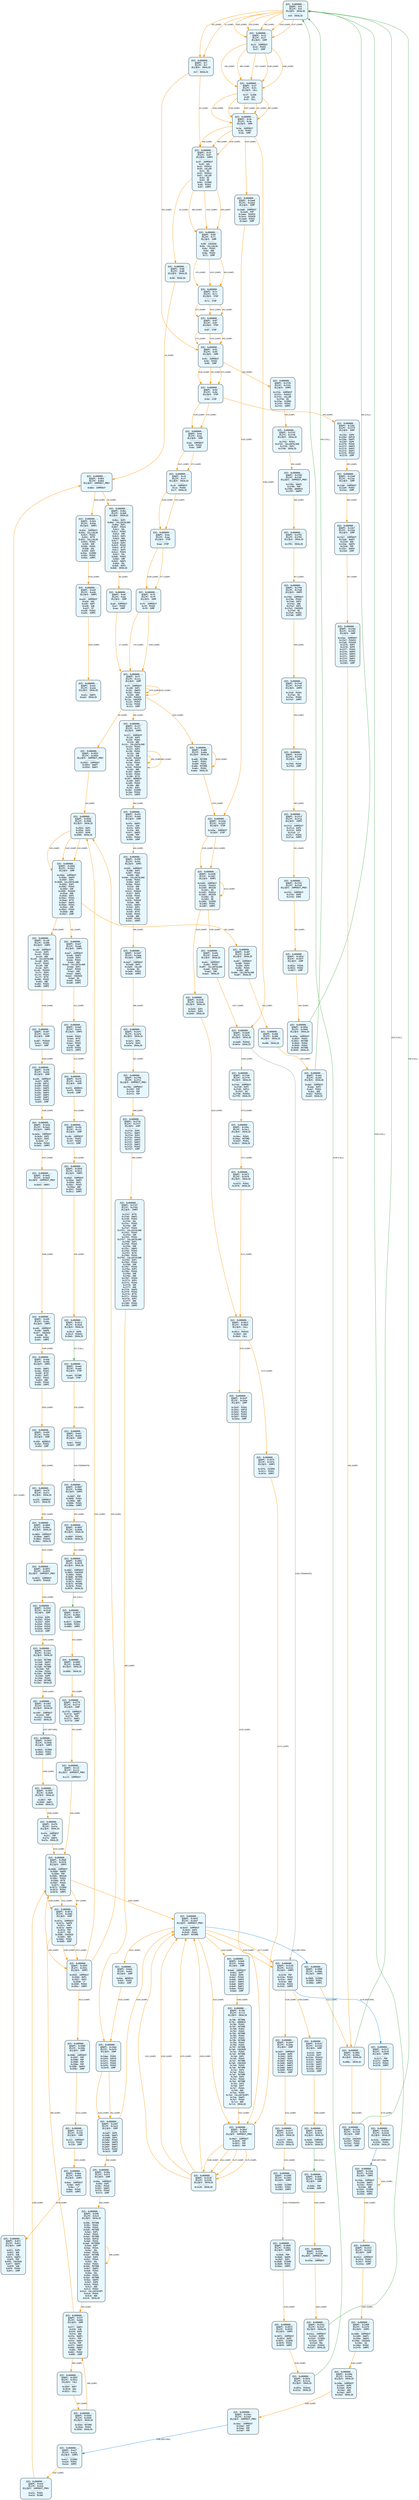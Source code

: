 digraph Contract_CFG {
    rankdir=TB;
    node [shape=box, style="filled, rounded", fontname="Monospace", fontsize=9, margin=0.15];
    edge [fontname="Arial", fontsize=8, penwidth=1.2];

    "block_0" [label="合约: 0x000000...
起始PC: 0x0
终止PC: 0x0
终止指令: INVALID
---------
0x0: INVALID", fillcolor="#e6f7ff"];
    "block_7" [label="合约: 0x000000...
起始PC: 0x7
终止PC: 0x7
终止指令: INVALID
---------
0x7: INVALID", fillcolor="#e6f7ff"];
    "block_3f" [label="合约: 0x000000...
起始PC: 0x3f
终止PC: 0x67
终止指令: JUMPI
---------
0x3f: JUMPDEST
0x40: GAS
0x41: PUSH14
0x50: CALLER
0x51: EQ
0x52: PUSH14
0x61: CALLER
0x62: EQ
0x63: OR
0x64: ISZERO
0x65: PUSH1
0x67: JUMPI", fillcolor="#e6f7ff"];
    "block_68" [label="合约: 0x000000...
起始PC: 0x68
终止PC: 0x68
终止指令: INVALID
---------
0x68: INVALID", fillcolor="#e6f7ff"];
    "block_8b4" [label="合约: 0x000000...
起始PC: 0x8b4
终止PC: 0x8b4
终止指令: JUMPDEST_PREV
---------
0x8b4: JUMPDEST", fillcolor="#e6f7ff"];
    "block_8bc" [label="合约: 0x000000...
起始PC: 0x8bc
终止PC: 0x8d6
终止指令: INVALID
---------
0x8bc: DUP2
0x8bd: CALLDATALOAD
0x8be: DUP1
0x8bf: PUSH1
0x8c1: SHL
0x8c2: PUSH1
0x8c4: SHR
0x8c5: DUP4
0x8c6: ADD
0x8c7: SWAP3
0x8c8: DUP2
0x8c9: PUSH1
0x8cb: BYTE
0x8cc: DUP3
0x8cd: PUSH1
0x8cf: SHL
0x8d0: PUSH1
0x8d2: SHR
0x8d3: SWAP1
0x8d4: SHL
0x8d5: DUP3
0x8d6: INVALID", fillcolor="#e6f7ff"];
    "block_a6" [label="合约: 0x000000...
起始PC: 0xa6
终止PC: 0xaa
终止指令: JUMP
---------
0xa6: JUMPDEST
0xa7: PUSH2
0xaa: JUMP", fillcolor="#e6f7ff"];
    "block_ff" [label="合约: 0x000000...
起始PC: 0xff
终止PC: 0x121
终止指令: JUMP
---------
0xff: JUMPDEST
0x100: DUP1
0x101: SWAP3
0x102: PUSH1
0x104: ADD
0x105: PUSH20
0x11a: CHAINID
0x11b: PUSH2
0x11e: PUSH2
0x121: JUMP", fillcolor="#e6f7ff"];
    "block_3552" [label="合约: 0x000000...
起始PC: 0x3552
终止PC: 0x3554
终止指令: JUMPDEST_PREV
---------
0x3552: JUMPDEST
0x3553: SWAP7
0x3554: SWAP1", fillcolor="#e6f7ff"];
    "block_355d" [label="合约: 0x000000...
起始PC: 0x355d
终止PC: 0x3560
终止指令: INVALID
---------
0x355d: DUP4
0x355e: DUP4
0x355f: DUP9
0x3560: INVALID", fillcolor="#e6f7ff"];
    "block_358d" [label="合约: 0x000000...
起始PC: 0x358d
终止PC: 0x35b7
终止指令: JUMP
---------
0x358d: JUMPDEST
0x358e: SWAP4
0x358f: DUP1
0x3590: CALLDATALOAD
0x3591: DUP1
0x3592: PUSH1
0x3594: SHR
0x3595: PUSH20
0x35aa: AND
0x35ab: DUP2
0x35ac: PUSH1
0x35ae: BYTE
0x35af: SWAP2
0x35b0: PUSH1
0x35b2: SHR
0x35b3: PUSH2
0x35b6: AND
0x35b7: JUMP", fillcolor="#e6f7ff"];
    "block_bd7" [label="合约: 0x000000...
起始PC: 0xbd7
终止PC: 0xbe8
终止指令: JUMPI
---------
0xbd7: JUMPDEST
0xbd8: SWAP3
0xbd9: DUP3
0xbda: PUSH1
0xbdc: ADD
0xbdd: CALLDATALOAD
0xbde: DUP1
0xbdf: PUSH1
0xbe1: SHR
0xbe2: SWAP2
0xbe3: CHAINID
0xbe4: EQ
0xbe5: PUSH2
0xbe8: JUMPI", fillcolor="#e6f7ff"];
    "block_be9" [label="合约: 0x000000...
起始PC: 0xbe9
终止PC: 0xbf3
终止指令: JUMPI
---------
0xbe9: PUSH1
0xbeb: BYTE
0xbec: DUP1
0xbed: PUSH1
0xbef: AND
0xbf0: PUSH2
0xbf3: JUMPI", fillcolor="#e6f7ff"];
    "block_bf4" [label="合约: 0x000000...
起始PC: 0xbf4
终止PC: 0xbf8
终止指令: JUMP
---------
0xbf4: ADDRESS
0xbf5: PUSH2
0xbf8: JUMP", fillcolor="#e6f7ff"];
    "block_c0b" [label="合约: 0x000000...
起始PC: 0xc0b
终止PC: 0xc12
终止指令: JUMP
---------
0xc0b: JUMPDEST
0xc0c: PUSH2
0xc0f: PUSH2
0xc12: JUMP", fillcolor="#e6f7ff"];
    "block_35b9" [label="合约: 0x000000...
起始PC: 0x35b9
终止PC: 0x35c2
终止指令: JUMPI
---------
0x35b9: JUMPDEST
0x35ba: SWAP2
0x35bb: DUP1
0x35bc: PUSH1
0x35be: AND
0x35bf: PUSH2
0x35c2: JUMPI", fillcolor="#e6f7ff"];
    "block_35c3" [label="合约: 0x000000...
起始PC: 0x35c3
终止PC: 0x35e5
终止指令: INVALID
---------
0x35c3: DUP8
0x35c4: PUSH32
0x35e5: INVALID", fillcolor="#e6f7ff"];
    "block_aa4" [label="合约: 0x000000...
起始PC: 0xaa4
终止PC: 0xaa5
终止指令: STOP
---------
0xaa4: SSTORE
0xaa5: STOP", fillcolor="#e6f7ff"];
    "block_ab1" [label="合约: 0x000000...
起始PC: 0xab1
终止PC: 0xab4
终止指令: JUMP
---------
0xab1: PUSH2
0xab4: JUMP", fillcolor="#e6f7ff"];
    "block_3607" [label="合约: 0x000000...
起始PC: 0x3607
终止PC: 0x360e
终止指令: JUMPI
---------
0x3607: POP
0x3608: PUSH1
0x360a: AND
0x360b: PUSH2
0x360e: JUMPI", fillcolor="#e6f7ff"];
    "block_360f" [label="合约: 0x000000...
起始PC: 0x360f
终止PC: 0x3630
终止指令: INVALID
---------
0x360f: PUSH32
0x3630: INVALID", fillcolor="#e6f7ff"];
    "block_3662" [label="合约: 0x000000...
起始PC: 0x3662
终止PC: 0x3678
终止指令: INVALID
---------
0x3662: JUMPDEST
0x3663: CHAINID
0x3664: PUSH1
0x3666: MSTORE
0x3667: PUSH11
0x3673: PUSH1
0x3675: MSTORE
0x3676: PUSH1
0x3678: INVALID", fillcolor="#e6f7ff"];
    "block_367f" [label="合约: 0x000000...
起始PC: 0x367f
终止PC: 0x3682
终止指令: JUMPI
---------
0x367f: ISZERO
0x3680: PUSH1
0x3682: JUMPI", fillcolor="#e6f7ff"];
    "block_3683" [label="合约: 0x000000...
起始PC: 0x3683
终止PC: 0x3683
终止指令: INVALID
---------
0x3683: INVALID", fillcolor="#e6f7ff"];
    "block_3779" [label="合约: 0x000000...
起始PC: 0x3779
终止PC: 0x377d
终止指令: JUMP
---------
0x3779: JUMPDEST
0x377a: SWAP7
0x377b: POP
0x377c: SWAP1
0x377d: JUMP", fillcolor="#e6f7ff"];
    "block_c13" [label="合约: 0x000000...
起始PC: 0xc13
终止PC: 0xc13
终止指令: JUMPDEST_PREV
---------
0xc13: JUMPDEST", fillcolor="#e6f7ff"];
    "block_3568" [label="合约: 0x000000...
起始PC: 0x3568
终止PC: 0x3576
终止指令: JUMPI
---------
0x3568: JUMPDEST
0x3569: SWAP6
0x356a: POP
0x356b: ORIGIN
0x356c: PUSH1
0x356e: BYTE
0x356f: PUSH1
0x3571: AND
0x3572: ISZERO
0x3573: PUSH2
0x3576: JUMPI", fillcolor="#e6f7ff"];
    "block_357a" [label="合约: 0x000000...
起始PC: 0x357a
终止PC: 0x3585
终止指令: JUMP
---------
0x357a: JUMPDEST
0x357b: SWAP9
0x357c: POP
0x357d: SWAP5
0x357e: POP
0x357f: POP
0x3580: CHAINID
0x3581: ADD
0x3582: PUSH2
0x3585: JUMP", fillcolor="#e6f7ff"];
    "block_3555" [label="合约: 0x000000...
起始PC: 0x3555
终止PC: 0x355c
终止指令: JUMPI
---------
0x3555: JUMPDEST
0x3556: DUP1
0x3557: DUP3
0x3558: LT
0x3559: PUSH2
0x355c: JUMPI", fillcolor="#e6f7ff"];
    "block_d87" [label="合约: 0x000000...
起始PC: 0xd87
终止PC: 0xd8f
终止指令: INVALID
---------
0xd87: JUMPDEST
0xd88: PUSH1
0xd8a: DUP4
0xd8b: PUSH1
0xd8d: ADD
0xd8e: CALLDATALOAD
0xd8f: INVALID", fillcolor="#e6f7ff"];
    "block_d96" [label="合约: 0x000000...
起始PC: 0xd96
终止PC: 0xd96
终止指令: INVALID
---------
0xd96: INVALID", fillcolor="#e6f7ff"];
    "block_dad" [label="合约: 0x000000...
起始PC: 0xdad
终止PC: 0xdd3
终止指令: INVALID
---------
0xdad: JUMPDEST
0xdae: DUP3
0xdaf: PUSH1
0xdb1: ADD
0xdb2: PUSH32
0xdd3: INVALID", fillcolor="#e6f7ff"];
    "block_23" [label="合约: 0x000000...
起始PC: 0x23
终止PC: 0x27
终止指令: JUMP
---------
0x23: JUMPDEST
0x24: PUSH2
0x27: JUMP", fillcolor="#e6f7ff"];
    "block_2f" [label="合约: 0x000000...
起始PC: 0x2f
终止PC: 0x31
终止指令: CALL
---------
0x2f: SLOAD
0x30: GAS
0x31: CALL", fillcolor="#e6f7ff"];
    "block_3a" [label="合约: 0x000000...
起始PC: 0x3a
终止PC: 0x3e
终止指令: JUMP
---------
0x3a: JUMPDEST
0x3b: PUSH2
0x3e: JUMP", fillcolor="#e6f7ff"];
    "block_69" [label="合约: 0x000000...
起始PC: 0x69
终止PC: 0x71
终止指令: JUMP
---------
0x69: CHAINID
0x6a: CALLVALUE
0x6b: PUSH1
0x6d: AND
0x6e: PUSH2
0x71: JUMP", fillcolor="#e6f7ff"];
    "block_7c" [label="合约: 0x000000...
起始PC: 0x7c
终止PC: 0x7c
终止指令: STOP
---------
0x7c: STOP", fillcolor="#e6f7ff"];
    "block_87" [label="合约: 0x000000...
起始PC: 0x87
终止PC: 0x87
终止指令: STOP
---------
0x87: STOP", fillcolor="#e6f7ff"];
    "block_91" [label="合约: 0x000000...
起始PC: 0x91
终止PC: 0x95
终止指令: JUMP
---------
0x91: JUMPDEST
0x92: PUSH2
0x95: JUMP", fillcolor="#e6f7ff"];
    "block_9d" [label="合约: 0x000000...
起始PC: 0x9d
终止PC: 0x9d
终止指令: STOP
---------
0x9d: STOP", fillcolor="#e6f7ff"];
    "block_226c" [label="合约: 0x000000...
起始PC: 0x226c
终止PC: 0x2279
终止指令: JUMP
---------
0x226c: DUP8
0x226d: DUP10
0x226e: SWAP1
0x226f: DUP6
0x2270: PUSH2
0x2273: SWAP3
0x2274: SWAP2
0x2275: SWAP1
0x2276: PUSH2
0x2279: JUMP", fillcolor="#e6f7ff"];
    "block_22a8" [label="合约: 0x000000...
起始PC: 0x22a8
终止PC: 0x22ac
终止指令: JUMP
---------
0x22a8: JUMPDEST
0x22a9: PUSH2
0x22ac: JUMP", fillcolor="#e6f7ff"];
    "block_22b7" [label="合约: 0x000000...
起始PC: 0x22b7
终止PC: 0x22bd
终止指令: JUMP
---------
0x22b7: JUMPDEST
0x22b8: SWAP2
0x22b9: ADD
0x22ba: SWAP4
0x22bb: POP
0x22bc: SWAP4
0x22bd: JUMP", fillcolor="#e6f7ff"];
    "block_22be" [label="合约: 0x000000...
起始PC: 0x22be
终止PC: 0x2301
终止指令: JUMP
---------
0x22be: JUMPDEST
0x22bf: PUSH32
0x22e0: PUSH20
0x22f5: DUP3
0x22f6: DUP9
0x22f7: PUSH2
0x22fa: SWAP4
0x22fb: SWAP3
0x22fc: SWAP2
0x22fd: SWAP1
0x22fe: PUSH2
0x2301: JUMP", fillcolor="#e6f7ff"];
    "block_306c" [label="合约: 0x000000...
起始PC: 0x306c
终止PC: 0x306c
终止指令: INVALID
---------
0x306c: INVALID", fillcolor="#e6f7ff"];
    "block_233e" [label="合约: 0x000000...
起始PC: 0x233e
终止PC: 0x2345
终止指令: JUMP
---------
0x233e: CHAINID
0x233f: PUSH2
0x2342: PUSH2
0x2345: JUMP", fillcolor="#e6f7ff"];
    "block_2f2b" [label="合约: 0x000000...
起始PC: 0x2f2b
终止PC: 0x2f41
终止指令: JUMPI
---------
0x2f2b: JUMPDEST
0x2f2c: PUSH15
0x2f3c: CALLER
0x2f3d: EQ
0x2f3e: ISZERO
0x2f3f: PUSH1
0x2f41: JUMPI", fillcolor="#e6f7ff"];
    "block_2f42" [label="合约: 0x000000...
起始PC: 0x2f42
终止PC: 0x2f46
终止指令: INVALID
---------
0x2f42: PUSH1
0x2f44: CALLDATALOAD
0x2f45: DUP1
0x2f46: INVALID", fillcolor="#e6f7ff"];
    "block_2f84" [label="合约: 0x000000...
起始PC: 0x2f84
终止PC: 0x2f87
终止指令: JUMPDEST_PREV
---------
0x2f84: SWAP5
0x2f85: POP
0x2f86: ADDRESS
0x2f87: SWAP5", fillcolor="#e6f7ff"];
    "block_2f91" [label="合约: 0x000000...
起始PC: 0x2f91
终止PC: 0x2f91
终止指令: INVALID
---------
0x2f91: INVALID", fillcolor="#e6f7ff"];
    "block_2f9d" [label="合约: 0x000000...
起始PC: 0x2f9d
终止PC: 0x2fa8
终止指令: JUMPI
---------
0x2f9d: JUMPDEST
0x2f9e: PUSH1
0x2fa0: DUP3
0x2fa1: AND
0x2fa2: DUP1
0x2fa3: CHAINID
0x2fa4: EQ
0x2fa5: PUSH2
0x2fa8: JUMPI", fillcolor="#e6f7ff"];
    "block_2fa9" [label="合约: 0x000000...
起始PC: 0x2fa9
终止PC: 0x2faf
终止指令: JUMPI
---------
0x2fa9: PUSH1
0x2fab: EQ
0x2fac: PUSH2
0x2faf: JUMPI", fillcolor="#e6f7ff"];
    "block_2fb0" [label="合约: 0x000000...
起始PC: 0x2fb0
终止PC: 0x2fb3
终止指令: JUMP
---------
0x2fb0: PUSH2
0x2fb3: JUMP", fillcolor="#e6f7ff"];
    "block_2fc3" [label="合约: 0x000000...
起始PC: 0x2fc3
终止PC: 0x2fca
终止指令: JUMPI
---------
0x2fc3: JUMPDEST
0x2fc4: DUP4
0x2fc5: DUP9
0x2fc6: LT
0x2fc7: PUSH2
0x2fca: JUMPI", fillcolor="#e6f7ff"];
    "block_2fd1" [label="合约: 0x000000...
起始PC: 0x2fd1
终止PC: 0x2fd3
终止指令: JUMPDEST_PREV
---------
0x2fd1: JUMPDEST
0x2fd2: DUP8
0x2fd3: DUP5", fillcolor="#e6f7ff"];
    "block_301e" [label="合约: 0x000000...
起始PC: 0x301e
终止PC: 0x3027
终止指令: JUMP
---------
0x301e: PUSH5
0x3024: PUSH2
0x3027: JUMP", fillcolor="#e6f7ff"];
    "block_303e" [label="合约: 0x000000...
起始PC: 0x303e
终止PC: 0x3049
终止指令: INVALID
---------
0x303e: JUMPDEST
0x303f: PUSH1
0x3041: MSTORE
0x3042: PUSH2
0x3045: PUSH2
0x3048: MSTORE
0x3049: INVALID", fillcolor="#e6f7ff"];
    "block_ba" [label="合约: 0x000000...
起始PC: 0xba
终止PC: 0xbe
终止指令: JUMP
---------
0xba: JUMPDEST
0xbb: PUSH2
0xbe: JUMP", fillcolor="#e6f7ff"];
    "block_c9" [label="合约: 0x000000...
起始PC: 0xc9
终止PC: 0xcf
终止指令: INVALID
---------
0xc9: JUMPDEST
0xca: PUSH4
0xcf: INVALID", fillcolor="#e6f7ff"];
    "block_ea" [label="合约: 0x000000...
起始PC: 0xea
终止PC: 0xea
终止指令: STOP
---------
0xea: STOP", fillcolor="#e6f7ff"];
    "block_f5" [label="合约: 0x000000...
起始PC: 0xf5
终止PC: 0xf9
终止指令: JUMP
---------
0xf5: JUMPDEST
0xf6: PUSH2
0xf9: JUMP", fillcolor="#e6f7ff"];
    "block_127" [label="合约: 0x000000...
起始PC: 0x127
终止PC: 0x171
终止指令: JUMPI
---------
0x127: JUMPDEST
0x128: DUP3
0x129: PUSH1
0x12b: ADD
0x12c: CALLDATALOAD
0x12d: PUSH1
0x12f: DUP2
0x130: PUSH1
0x132: SHR
0x133: SUB
0x134: PUSH20
0x149: DUP3
0x14a: PUSH1
0x14c: SHR
0x14d: PUSH20
0x162: AND
0x163: SWAP3
0x164: PUSH1
0x166: BYTE
0x167: ADDRESS
0x168: DUP2
0x169: PUSH1
0x16b: AND
0x16c: DUP1
0x16d: ISZERO
0x16e: PUSH2
0x171: JUMPI", fillcolor="#e6f7ff"];
    "block_4fb" [label="合约: 0x000000...
起始PC: 0x4fb
终止PC: 0x504
终止指令: JUMP
---------
0x4fb: SWAP1
0x4fc: SUB
0x4fd: DUP4
0x4fe: ADD
0x4ff: SWAP2
0x500: POP
0x501: PUSH2
0x504: JUMP", fillcolor="#e6f7ff"];
    "block_505" [label="合约: 0x000000...
起始PC: 0x505
终止PC: 0x54c
终止指令: JUMPI
---------
0x505: JUMPDEST
0x506: DUP3
0x507: PUSH1
0x509: ADD
0x50a: CALLDATALOAD
0x50b: PUSH1
0x50d: DUP2
0x50e: PUSH1
0x510: SHR
0x511: SUB
0x512: PUSH20
0x527: DUP3
0x528: PUSH1
0x52a: SHR
0x52b: PUSH20
0x540: AND
0x541: SWAP3
0x542: DUP1
0x543: PUSH1
0x545: BYTE
0x546: PUSH1
0x548: AND
0x549: PUSH2
0x54c: JUMPI", fillcolor="#e6f7ff"];
    "block_2ed7" [label="合约: 0x000000...
起始PC: 0x2ed7
终止PC: 0x2ede
终止指令: JUMPI
---------
0x2ed7: JUMPDEST
0x2ed8: DUP1
0x2ed9: CALLER
0x2eda: EQ
0x2edb: PUSH2
0x2ede: JUMPI", fillcolor="#e6f7ff"];
    "block_2efc" [label="合约: 0x000000...
起始PC: 0x2efc
终止PC: 0x2efe
终止指令: INVALID
---------
0x2efc: DUP1
0x2efd: DUP4
0x2efe: INVALID", fillcolor="#e6f7ff"];
    "block_2f0e" [label="合约: 0x000000...
起始PC: 0x2f0e
终止PC: 0x2f11
终止指令: JUMPDEST_PREV
---------
0x2f0e: JUMPDEST
0x2f0f: POP
0x2f10: POP
0x2f11: POP", fillcolor="#e6f7ff"];
    "block_2f1b" [label="合约: 0x000000...
起始PC: 0x2f1b
终止PC: 0x2f27
终止指令: JUMP
---------
0x2f1b: DUP5
0x2f1c: SWAP1
0x2f1d: DUP4
0x2f1e: PUSH2
0x2f21: SWAP3
0x2f22: SWAP2
0x2f23: SWAP1
0x2f24: PUSH2
0x2f27: JUMP", fillcolor="#e6f7ff"];
    "block_2f47" [label="合约: 0x000000...
起始PC: 0x2f47
终止PC: 0x2f83
终止指令: JUMPI
---------
0x2f47: BYTE
0x2f48: SWAP1
0x2f49: PUSH1
0x2f4b: SHL
0x2f4c: PUSH1
0x2f4e: SHR
0x2f4f: PUSH1
0x2f51: CALLDATALOAD
0x2f52: PUSH1
0x2f54: SHR
0x2f55: PUSH1
0x2f57: CALLDATALOAD
0x2f58: DUP1
0x2f59: PUSH1
0x2f5b: SHR
0x2f5c: SWAP1
0x2f5d: PUSH1
0x2f5f: BYTE
0x2f60: PUSH1
0x2f62: CALLDATALOAD
0x2f63: DUP1
0x2f64: PUSH1
0x2f66: SHR
0x2f67: PUSH2
0x2f6a: DUP3
0x2f6b: PUSH1
0x2f6d: SHR
0x2f6e: AND
0x2f6f: PUSH3
0x2f73: DUP4
0x2f74: PUSH1
0x2f76: SHR
0x2f77: AND
0x2f78: SWAP3
0x2f79: PUSH1
0x2f7b: BYTE
0x2f7c: PUSH1
0x2f7e: DUP2
0x2f7f: AND
0x2f80: PUSH2
0x2f83: JUMPI", fillcolor="#e6f7ff"];
    "block_2dee" [label="合约: 0x000000...
起始PC: 0x2dee
终止PC: 0x2df9
终止指令: JUMP
---------
0x2dee: PUSH1
0x2df0: DUP10
0x2df1: PUSH1
0x2df3: PUSH2
0x2df6: PUSH2
0x2df9: JUMP", fillcolor="#e6f7ff"];
    "block_2e07" [label="合约: 0x000000...
起始PC: 0x2e07
终止PC: 0x2e13
终止指令: JUMP
---------
0x2e07: DUP5
0x2e08: SWAP1
0x2e09: DUP4
0x2e0a: PUSH2
0x2e0d: SWAP3
0x2e0e: SWAP2
0x2e0f: SWAP1
0x2e10: PUSH2
0x2e13: JUMP", fillcolor="#e6f7ff"];
    "block_56a" [label="合约: 0x000000...
起始PC: 0x56a
终止PC: 0x573
终止指令: JUMP
---------
0x56a: JUMPDEST
0x56b: DUP2
0x56c: PUSH2
0x56f: SWAP1
0x570: PUSH2
0x573: JUMP", fillcolor="#e6f7ff"];
    "block_59b" [label="合约: 0x000000...
起始PC: 0x59b
终止PC: 0x5c9
终止指令: INVALID
---------
0x59b: MSTORE
0x59c: PUSH1
0x59e: PUSH1
0x5a0: MSTORE
0x5a1: DUP1
0x5a2: PUSH1
0x5a4: MSTORE
0x5a5: DUP10
0x5a6: PUSH1
0x5a8: MSTORE8
0x5a9: DUP7
0x5aa: PUSH1
0x5ac: SHL
0x5ad: PUSH1
0x5af: MSTORE
0x5b0: DUP4
0x5b1: PUSH1
0x5b3: SHL
0x5b4: PUSH1
0x5b6: MSTORE
0x5b7: SWAP2
0x5b8: PUSH1
0x5ba: SHL
0x5bb: PUSH1
0x5bd: MSTORE
0x5be: SWAP3
0x5bf: DUP8
0x5c0: PUSH1
0x5c2: ADD
0x5c3: PUSH1
0x5c5: CALLDATACOPY
0x5c6: PUSH1
0x5c8: ADD
0x5c9: INVALID", fillcolor="#e6f7ff"];
    "block_5f7" [label="合约: 0x000000...
起始PC: 0x5f7
终止PC: 0x605
终止指令: JUMP
---------
0x5f7: SWAP1
0x5f8: SUB
0x5f9: DUP3
0x5fa: ADD
0x5fb: SWAP1
0x5fc: POP
0x5fd: SWAP4
0x5fe: POP
0x5ff: SWAP3
0x600: SWAP2
0x601: POP
0x602: PUSH2
0x605: JUMP", fillcolor="#e6f7ff"];
    "block_350f" [label="合约: 0x000000...
起始PC: 0x350f
终止PC: 0x3511
终止指令: CALL
---------
0x350f: DUP7
0x3510: GAS
0x3511: CALL", fillcolor="#e6f7ff"];
    "block_354d" [label="合约: 0x000000...
起始PC: 0x354d
终止PC: 0x3550
终止指令: INVALID
---------
0x354d: MSTORE
0x354e: PUSH1
0x3550: INVALID", fillcolor="#e6f7ff"];
    "block_3b43" [label="合约: 0x000000...
起始PC: 0x3b43
终止PC: 0x3b47
终止指令: JUMPDEST_PREV
---------
0x3b43: JUMPDEST
0x3b44: DUP4
0x3b45: PUSH1
0x3b47: MSTORE", fillcolor="#e6f7ff"];
    "block_64e" [label="合约: 0x000000...
起始PC: 0x64e
终止PC: 0x652
终止指令: JUMP
---------
0x64e: ADDRESS
0x64f: PUSH2
0x652: JUMP", fillcolor="#e6f7ff"];
    "block_6e0" [label="合约: 0x000000...
起始PC: 0x6e0
终止PC: 0x6ed
终止指令: JUMP
---------
0x6e0: JUMPDEST
0x6e1: DUP7
0x6e2: DUP6
0x6e3: PUSH2
0x6e6: SWAP4
0x6e7: SWAP3
0x6e8: SWAP2
0x6e9: SWAP1
0x6ea: PUSH2
0x6ed: JUMP", fillcolor="#e6f7ff"];
    "block_78b" [label="合约: 0x000000...
起始PC: 0x78b
终止PC: 0x7c3
终止指令: INVALID
---------
0x78b: MSTORE
0x78c: ADDRESS
0x78d: PUSH1
0x78f: MSTORE
0x790: PUSH1
0x792: PUSH1
0x794: MSTORE
0x795: PUSH1
0x797: PUSH1
0x799: MSTORE
0x79a: PUSH2
0x79d: PUSH1
0x79f: MSTORE
0x7a0: CHAINID
0x7a1: PUSH1
0x7a3: MSTORE
0x7a4: DUP2
0x7a5: PUSH1
0x7a7: MSTORE
0x7a8: CHAINID
0x7a9: PUSH1
0x7ab: MSTORE
0x7ac: DUP4
0x7ad: PUSH1
0x7af: MSTORE
0x7b0: DUP3
0x7b1: PUSH2
0x7b4: MSTORE
0x7b5: DUP3
0x7b6: DUP7
0x7b7: PUSH1
0x7b9: ADD
0x7ba: PUSH2
0x7bd: CALLDATACOPY
0x7be: SWAP2
0x7bf: PUSH2
0x7c2: ADD
0x7c3: INVALID", fillcolor="#e6f7ff"];
    "block_30ef" [label="合约: 0x000000...
起始PC: 0x30ef
终止PC: 0x30f2
终止指令: JUMPDEST_PREV
---------
0x30ef: JUMPDEST
0x30f0: POP
0x30f1: POP
0x30f2: POP", fillcolor="#e6f7ff"];
    "block_3126" [label="合约: 0x000000...
起始PC: 0x3126
终止PC: 0x3126
终止指令: INVALID
---------
0x3126: INVALID", fillcolor="#e6f7ff"];
    "block_3068" [label="合约: 0x000000...
起始PC: 0x3068
终止PC: 0x306b
终止指令: JUMPI
---------
0x3068: ISZERO
0x3069: PUSH1
0x306b: JUMPI", fillcolor="#e6f7ff"];
    "block_2aa8" [label="合约: 0x000000...
起始PC: 0x2aa8
终止PC: 0x2ae3
终止指令: JUMP
---------
0x2aa8: JUMPDEST
0x2aa9: POP
0x2aaa: PUSH32
0x2acb: PUSH20
0x2ae0: PUSH2
0x2ae3: JUMP", fillcolor="#e6f7ff"];
    "block_2d3e" [label="合约: 0x000000...
起始PC: 0x2d3e
终止PC: 0x2d3f
终止指令: STOP
---------
0x2d3e: JUMPDEST
0x2d3f: STOP", fillcolor="#e6f7ff"];
    "block_2d40" [label="合约: 0x000000...
起始PC: 0x2d40
终止PC: 0x2d67
终止指令: JUMPI
---------
0x2d40: JUMPDEST
0x2d41: PUSH14
0x2d50: ORIGIN
0x2d51: EQ
0x2d52: PUSH14
0x2d61: ORIGIN
0x2d62: EQ
0x2d63: OR
0x2d64: ISZERO
0x2d65: PUSH1
0x2d67: JUMPI", fillcolor="#e6f7ff"];
    "block_2b4b" [label="合约: 0x000000...
起始PC: 0x2b4b
终止PC: 0x2b4d
终止指令: INVALID
---------
0x2b4b: DUP1
0x2b4c: DUP3
0x2b4d: INVALID", fillcolor="#e6f7ff"];
    "block_30c3" [label="合约: 0x000000...
起始PC: 0x30c3
终止PC: 0x30d4
终止指令: CALL
---------
0x30c3: PUSH15
0x30d3: GAS
0x30d4: CALL", fillcolor="#e6f7ff"];
    "block_2b4f" [label="合约: 0x000000...
起始PC: 0x2b4f
终止PC: 0x2b5a
终止指令: JUMP
---------
0x2b4f: PUSH1
0x2b51: DUP10
0x2b52: PUSH1
0x2b54: PUSH2
0x2b57: PUSH2
0x2b5a: JUMP", fillcolor="#e6f7ff"];
    "block_3139" [label="合约: 0x000000...
起始PC: 0x3139
终止PC: 0x3141
终止指令: JUMPI
---------
0x3139: POP
0x313a: PUSH1
0x313c: DUP3
0x313d: AND
0x313e: PUSH2
0x3141: JUMPI", fillcolor="#e6f7ff"];
    "block_2b5f" [label="合约: 0x000000...
起始PC: 0x2b5f
终止PC: 0x2b6c
终止指令: JUMP
---------
0x2b5f: JUMPDEST
0x2b60: DUP6
0x2b61: DUP4
0x2b62: DUP6
0x2b63: PUSH2
0x2b66: SWAP3
0x2b67: SWAP2
0x2b68: SWAP1
0x2b69: PUSH2
0x2b6c: JUMP", fillcolor="#e6f7ff"];
    "block_31f7" [label="合约: 0x000000...
起始PC: 0x31f7
终止PC: 0x3219
终止指令: INVALID
---------
0x31f7: DUP3
0x31f8: PUSH32
0x3219: INVALID", fillcolor="#e6f7ff"];
    "block_3360" [label="合约: 0x000000...
起始PC: 0x3360
终止PC: 0x3363
终止指令: JUMPI
---------
0x3360: ISZERO
0x3361: PUSH1
0x3363: JUMPI", fillcolor="#e6f7ff"];
    "block_30d5" [label="合约: 0x000000...
起始PC: 0x30d5
终止PC: 0x30dc
终止指令: JUMPI
---------
0x30d5: POP
0x30d6: SWAP6
0x30d7: DUP1
0x30d8: ISZERO
0x30d9: PUSH2
0x30dc: JUMPI", fillcolor="#e6f7ff"];
    "block_30f3" [label="合约: 0x000000...
起始PC: 0x30f3
终止PC: 0x30f9
终止指令: JUMPI
---------
0x30f3: JUMPDEST
0x30f4: DUP5
0x30f5: ISZERO
0x30f6: PUSH2
0x30f9: JUMPI", fillcolor="#e6f7ff"];
    "block_30fa" [label="合约: 0x000000...
起始PC: 0x30fa
终止PC: 0x311b
终止指令: INVALID
---------
0x30fa: PUSH32
0x311b: INVALID", fillcolor="#e6f7ff"];
    "block_a66" [label="合约: 0x000000...
起始PC: 0xa66
终止PC: 0xa6e
终止指令: INVALID
---------
0xa66: MSTORE
0xa67: PUSH1
0xa69: PUSH1
0xa6b: MSTORE
0xa6c: PUSH1
0xa6e: INVALID", fillcolor="#e6f7ff"];
    "block_a9c" [label="合约: 0x000000...
起始PC: 0xa9c
终止PC: 0xaa3
终止指令: INVALID
---------
0xa9c: JUMPDEST
0xa9d: PUSH1
0xa9f: CALLDATALOAD
0xaa0: PUSH1
0xaa2: SHR
0xaa3: INVALID", fillcolor="#e6f7ff"];
    "block_3ad9" [label="合约: 0x000000...
起始PC: 0x3ad9
终止PC: 0x3afa
终止指令: INVALID
---------
0x3ad9: PUSH32
0x3afa: INVALID", fillcolor="#e6f7ff"];
    "block_3142" [label="合约: 0x000000...
起始PC: 0x3142
终止PC: 0x315d
终止指令: JUMP
---------
0x3142: DUP5
0x3143: DUP7
0x3144: PUSH15
0x3154: PUSH2
0x3157: SWAP3
0x3158: SWAP2
0x3159: SWAP1
0x315a: PUSH2
0x315d: JUMP", fillcolor="#e6f7ff"];
    "block_3b59" [label="合约: 0x000000...
起始PC: 0x3b59
终止PC: 0x3b7b
终止指令: INVALID
---------
0x3b59: JUMPDEST
0x3b5a: PUSH32
0x3b7b: INVALID", fillcolor="#e6f7ff"];
    "block_3b8c" [label="合约: 0x000000...
起始PC: 0x3b8c
终止PC: 0x3b8d
终止指令: JUMP
---------
0x3b8c: POP
0x3b8d: JUMP", fillcolor="#e6f7ff"];
    "block_315e" [label="合约: 0x000000...
起始PC: 0x315e
终止PC: 0x315e
终止指令: JUMPDEST_PREV
---------
0x315e: JUMPDEST", fillcolor="#e6f7ff"];
    "block_31b1" [label="合约: 0x000000...
起始PC: 0x31b1
终止PC: 0x31d7
终止指令: INVALID
---------
0x31b1: JUMPDEST
0x31b2: DUP5
0x31b3: ISZERO
0x31b4: DUP7
0x31b5: MUL
0x31b6: PUSH32
0x31d7: INVALID", fillcolor="#e6f7ff"];
    "block_2fd4" [label="合约: 0x000000...
起始PC: 0x2fd4
终止PC: 0x2ff9
终止指令: INVALID
---------
0x2fd4: JUMPDEST
0x2fd5: DUP2
0x2fd6: DUP11
0x2fd7: EQ
0x2fd8: PUSH32
0x2ff9: INVALID", fillcolor="#e6f7ff"];
    "block_34bc" [label="合约: 0x000000...
起始PC: 0x34bc
终止PC: 0x34c1
终止指令: INVALID
---------
0x34bc: PUSH1
0x34be: MSTORE
0x34bf: PUSH1
0x34c1: INVALID", fillcolor="#e6f7ff"];
    "block_3473" [label="合约: 0x000000...
起始PC: 0x3473
终止PC: 0x3476
终止指令: INVALID
---------
0x3473: PUSH2
0x3476: INVALID", fillcolor="#e6f7ff"];
    "block_347b" [label="合约: 0x000000...
起始PC: 0x347b
终止PC: 0x347e
终止指令: JUMPI
---------
0x347b: ISZERO
0x347c: PUSH1
0x347e: JUMPI", fillcolor="#e6f7ff"];
    "block_31f1" [label="合约: 0x000000...
起始PC: 0x31f1
终止PC: 0x31f6
终止指令: JUMPI
---------
0x31f1: POP
0x31f2: SWAP6
0x31f3: PUSH2
0x31f6: JUMPI", fillcolor="#e6f7ff"];
    "block_323a" [label="合约: 0x000000...
起始PC: 0x323a
终止PC: 0x323d
终止指令: INVALID
---------
0x323a: JUMPDEST
0x323b: PUSH1
0x323d: INVALID", fillcolor="#e6f7ff"];
    "block_234a" [label="合约: 0x000000...
起始PC: 0x234a
终止PC: 0x2353
终止指令: JUMPI
---------
0x234a: JUMPDEST
0x234b: SWAP1
0x234c: PUSH1
0x234e: AND
0x234f: ISZERO
0x2350: PUSH2
0x2353: JUMPI", fillcolor="#e6f7ff"];
    "block_2413" [label="合约: 0x000000...
起始PC: 0x2413
终止PC: 0x241a
终止指令: JUMP
---------
0x2413: JUMPDEST
0x2414: PUSH2
0x2417: PUSH2
0x241a: JUMP", fillcolor="#e6f7ff"];
    "block_2468" [label="合约: 0x000000...
起始PC: 0x2468
终止PC: 0x2470
终止指令: JUMPI
---------
0x2468: JUMPDEST
0x2469: SWAP1
0x246a: SWAP4
0x246b: CHAINID
0x246c: EQ
0x246d: PUSH2
0x2470: JUMPI", fillcolor="#e6f7ff"];
    "block_249e" [label="合约: 0x000000...
起始PC: 0x249e
终止PC: 0x24a3
终止指令: INVALID
---------
0x249e: JUMPDEST
0x249f: DUP5
0x24a0: DUP5
0x24a1: ADD
0x24a2: DUP7
0x24a3: INVALID", fillcolor="#e6f7ff"];
    "block_24ac" [label="合约: 0x000000...
起始PC: 0x24ac
终止PC: 0x24af
终止指令: JUMPDEST_PREV
---------
0x24ac: JUMPDEST
0x24ad: POP
0x24ae: POP
0x24af: POP", fillcolor="#e6f7ff"];
    "block_e17" [label="合约: 0x000000...
起始PC: 0xe17
终止PC: 0xe1a
终止指令: JUMPI
---------
0xe17: ISZERO
0xe18: PUSH1
0xe1a: JUMPI", fillcolor="#e6f7ff"];
    "block_e1b" [label="合约: 0x000000...
起始PC: 0xe1b
终止PC: 0xe1d
终止指令: JUMPDEST_PREV
---------
0xe1b: PUSH1
0xe1d: MLOAD", fillcolor="#e6f7ff"];
    "block_cd0" [label="合约: 0x000000...
起始PC: 0xcd0
终止PC: 0xd06
终止指令: JUMPI
---------
0xcd0: JUMPDEST
0xcd1: DUP3
0xcd2: PUSH1
0xcd4: ADD
0xcd5: CALLDATALOAD
0xcd6: DUP1
0xcd7: PUSH1
0xcd9: SHR
0xcda: DUP1
0xcdb: PUSH32
0xcfc: DUP4
0xcfd: PUSH1
0xcff: BYTE
0xd00: PUSH1
0xd02: AND
0xd03: PUSH2
0xd06: JUMPI", fillcolor="#e6f7ff"];
    "block_d07" [label="合约: 0x000000...
起始PC: 0xd07
终止PC: 0xd1f
终止指令: JUMP
---------
0xd07: PUSH20
0xd1c: PUSH2
0xd1f: JUMP", fillcolor="#e6f7ff"];
    "block_d36" [label="合约: 0x000000...
起始PC: 0xd36
终止PC: 0xd44
终止指令: JUMP
---------
0xd36: JUMPDEST
0xd37: DUP6
0xd38: DUP12
0xd39: PUSH2
0xd3c: SWAP5
0xd3d: SWAP4
0xd3e: SWAP3
0xd3f: SWAP2
0xd40: SWAP1
0xd41: PUSH2
0xd44: JUMP", fillcolor="#e6f7ff"];
    "block_3a3a" [label="合约: 0x000000...
起始PC: 0x3a3a
终止PC: 0x3a41
终止指令: JUMPI
---------
0x3a3a: JUMPDEST
0x3a3b: DUP2
0x3a3c: DUP2
0x3a3d: LT
0x3a3e: PUSH2
0x3a41: JUMPI", fillcolor="#e6f7ff"];
    "block_3a42" [label="合约: 0x000000...
起始PC: 0x3a42
终止PC: 0x3a42
终止指令: JUMPDEST_PREV
---------
0x3a42: SWAP1", fillcolor="#e6f7ff"];
    "block_d45" [label="合约: 0x000000...
起始PC: 0xd45
终止PC: 0xd4c
终止指令: JUMPI
---------
0xd45: JUMPDEST
0xd46: SWAP6
0xd47: CHAINID
0xd48: EQ
0xd49: PUSH2
0xd4c: JUMPI", fillcolor="#e6f7ff"];
    "block_d4d" [label="合约: 0x000000...
起始PC: 0xd4d
终止PC: 0xd58
终止指令: JUMPI
---------
0xd4d: SWAP1
0xd4e: PUSH1
0xd50: BYTE
0xd51: DUP1
0xd52: PUSH1
0xd54: AND
0xd55: PUSH2
0xd58: JUMPI", fillcolor="#e6f7ff"];
    "block_d59" [label="合约: 0x000000...
起始PC: 0xd59
终止PC: 0xd5d
终止指令: JUMP
---------
0xd59: ADDRESS
0xd5a: PUSH2
0xd5d: JUMP", fillcolor="#e6f7ff"];
    "block_d70" [label="合约: 0x000000...
起始PC: 0xd70
终止PC: 0xd71
终止指令: INVALID
---------
0xd70: JUMPDEST
0xd71: INVALID", fillcolor="#e6f7ff"];
    "block_38b9" [label="合约: 0x000000...
起始PC: 0x38b9
终止PC: 0x38dc
终止指令: INVALID
---------
0x38b9: JUMPDEST
0x38ba: SWAP3
0x38bb: PUSH32
0x38dc: INVALID", fillcolor="#e6f7ff"];
    "block_38f4" [label="合约: 0x000000...
起始PC: 0x38f4
终止PC: 0x38f5
终止指令: JUMPDEST_PREV
---------
0x38f4: JUMPDEST
0x38f5: PUSH20", fillcolor="#e6f7ff"];
    "block_32b4" [label="合约: 0x000000...
起始PC: 0x32b4
终止PC: 0x32c0
终止指令: JUMP
---------
0x32b4: DUP6
0x32b5: PUSH1
0x32b7: DUP6
0x32b8: PUSH1
0x32ba: PUSH2
0x32bd: PUSH2
0x32c0: JUMP", fillcolor="#e6f7ff"];
    "block_13d4" [label="合约: 0x000000...
起始PC: 0x13d4
终止PC: 0x13e1
终止指令: INVALID
---------
0x13d4: MSTORE
0x13d5: SWAP3
0x13d6: PUSH1
0x13d8: MSTORE
0x13d9: POP
0x13da: PUSH1
0x13dc: MSTORE
0x13dd: DUP9
0x13de: PUSH1
0x13e0: MSTORE
0x13e1: INVALID", fillcolor="#e6f7ff"];
    "block_140f" [label="合约: 0x000000...
起始PC: 0x140f
终止PC: 0x1432
终止指令: INVALID
---------
0x140f: JUMPDEST
0x1410: POP
0x1411: PUSH32
0x1432: INVALID", fillcolor="#e6f7ff"];
    "block_3943" [label="合约: 0x000000...
起始PC: 0x3943
终止PC: 0x3946
终止指令: JUMPI
---------
0x3943: ISZERO
0x3944: PUSH1
0x3946: JUMPI", fillcolor="#e6f7ff"];
    "block_3947" [label="合约: 0x000000...
起始PC: 0x3947
终止PC: 0x3949
终止指令: INVALID
---------
0x3947: POP
0x3948: SWAP1
0x3949: INVALID", fillcolor="#e6f7ff"];
    "block_d7b" [label="合约: 0x000000...
起始PC: 0xd7b
终止PC: 0xd7e
终止指令: INVALID
---------
0xd7b: JUMPDEST
0xd7c: POP
0xd7d: SWAP3
0xd7e: INVALID", fillcolor="#e6f7ff"];
    "block_3586" [label="合约: 0x000000...
起始PC: 0x3586
终止PC: 0x358c
终止指令: JUMP
---------
0x3586: JUMPDEST
0x3587: POP
0x3588: POP
0x3589: POP
0x358a: POP
0x358b: SWAP3
0x358c: JUMP", fillcolor="#e6f7ff"];
    "block_122" [label="合约: 0x000000...
起始PC: 0x122
终止PC: 0x126
终止指令: JUMP
---------
0x122: JUMPDEST
0x123: PUSH2
0x126: JUMP", fillcolor="#e6f7ff"];
    "block_8ea" [label="合约: 0x000000...
起始PC: 0x8ea
终止PC: 0x8f0
终止指令: JUMPI
---------
0x8ea: JUMPDEST
0x8eb: DUP2
0x8ec: LT
0x8ed: PUSH2
0x8f0: JUMPI", fillcolor="#e6f7ff"];
    "block_8f1" [label="合约: 0x000000...
起始PC: 0x8f1
终止PC: 0x8fc
终止指令: JUMP
---------
0x8f1: DUP5
0x8f2: ADD
0x8f3: SUB
0x8f4: SWAP3
0x8f5: POP
0x8f6: CHAINID
0x8f7: SWAP1
0x8f8: SUB
0x8f9: PUSH2
0x8fc: JUMP", fillcolor="#e6f7ff"];
    "block_92d" [label="合约: 0x000000...
起始PC: 0x92d
终止PC: 0x93e
终止指令: JUMPI
---------
0x92d: JUMPDEST
0x92e: CALLVALUE
0x92f: PUSH1
0x931: BYTE
0x932: CALLVALUE
0x933: PUSH1
0x935: SHR
0x936: PUSH1
0x938: SHL
0x939: DUP2
0x93a: ISZERO
0x93b: PUSH2
0x93e: JUMPI", fillcolor="#e6f7ff"];
    "block_a33" [label="合约: 0x000000...
起始PC: 0xa33
终止PC: 0xa3b
终止指令: JUMPI
---------
0xa33: JUMPDEST
0xa34: GAS
0xa35: DUP7
0xa36: SUB
0xa37: GT
0xa38: PUSH2
0xa3b: JUMPI", fillcolor="#e6f7ff"];
    "block_a3c" [label="合约: 0x000000...
起始PC: 0xa3c
终止PC: 0xa3d
终止指令: INVALID
---------
0xa3c: SWAP3
0xa3d: INVALID", fillcolor="#e6f7ff"];

    "block_0" -> "block_7" [label="#1 (JUMP)", color="#ff9800"];
    "block_7" -> "block_3f" [label="#2 (JUMP)", color="#ff9800"];
    "block_3f" -> "block_68" [label="#3 (JUMP)", color="#ff9800"];
    "block_68" -> "block_8b4" [label="#4 (JUMP)", color="#ff9800"];
    "block_8b4" -> "block_8bc" [label="#5 (JUMP)", color="#ff9800"];
    "block_8bc" -> "block_a6" [label="#6 (JUMP)", color="#ff9800"];
    "block_a6" -> "block_ff" [label="#7 (JUMP)", color="#ff9800"];
    "block_ff" -> "block_3552" [label="#8 (JUMP)", color="#ff9800"];
    "block_3552" -> "block_355d" [label="#9 (JUMP)", color="#ff9800"];
    "block_355d" -> "block_358d" [label="#10 (JUMP)", color="#ff9800"];
    "block_358d" -> "block_bd7" [label="#11 (JUMP)", color="#ff9800"];
    "block_bd7" -> "block_be9" [label="#12 (JUMP)", color="#ff9800"];
    "block_be9" -> "block_bf4" [label="#13 (JUMP)", color="#ff9800"];
    "block_bf4" -> "block_c0b" [label="#14 (JUMP)", color="#ff9800"];
    "block_c0b" -> "block_35b9" [label="#15 (JUMP)", color="#ff9800"];
    "block_35b9" -> "block_35c3" [label="#16 (JUMP)", color="#ff9800"];
    "block_35c3" -> "block_aa4" [label="#17 (CALL)", color="#4caf50"];
    "block_aa4" -> "block_ab1" [label="#18 (JUMP)", color="#ff9800"];
    "block_ab1" -> "block_3607" [label="#19 (TERMINATE)", color="#9e9e9e"];
    "block_3607" -> "block_360f" [label="#20 (JUMP)", color="#ff9800"];
    "block_360f" -> "block_3662" [label="#21 (JUMP)", color="#ff9800"];
    "block_3662" -> "block_367f" [label="#22 (CALL)", color="#4caf50"];
    "block_367f" -> "block_3683" [label="#23 (JUMP)", color="#ff9800"];
    "block_3683" -> "block_3779" [label="#24 (JUMP)", color="#ff9800"];
    "block_3779" -> "block_c13" [label="#25 (JUMP)", color="#ff9800"];
    "block_c13" -> "block_3568" [label="#26 (JUMP)", color="#ff9800"];
    "block_3568" -> "block_357a" [label="#27 (JUMP)", color="#ff9800"];
    "block_357a" -> "block_3555" [label="#28 (JUMP)", color="#ff9800"];
    "block_3555" -> "block_355d" [label="#29 (JUMP)", color="#ff9800"];
    "block_355d" -> "block_358d" [label="#30 (JUMP)", color="#ff9800"];
    "block_358d" -> "block_d87" [label="#31 (JUMP)", color="#ff9800"];
    "block_d87" -> "block_d96" [label="#32 (JUMP)", color="#ff9800"];
    "block_d96" -> "block_dad" [label="#33 (JUMP)", color="#ff9800"];
    "block_dad" -> "block_0" [label="#34 (CALL)", color="#4caf50"];
    "block_0" -> "block_23" [label="#35 (JUMP)", color="#ff9800"];
    "block_23" -> "block_2f" [label="#36 (JUMP)", color="#ff9800"];
    "block_2f" -> "block_3a" [label="#37 (JUMP)", color="#ff9800"];
    "block_3a" -> "block_3f" [label="#38 (JUMP)", color="#ff9800"];
    "block_3f" -> "block_69" [label="#39 (JUMP)", color="#ff9800"];
    "block_69" -> "block_7c" [label="#40 (JUMP)", color="#ff9800"];
    "block_7c" -> "block_87" [label="#41 (JUMP)", color="#ff9800"];
    "block_87" -> "block_91" [label="#42 (JUMP)", color="#ff9800"];
    "block_91" -> "block_9d" [label="#43 (JUMP)", color="#ff9800"];
    "block_9d" -> "block_226c" [label="#44 (JUMP)", color="#ff9800"];
    "block_226c" -> "block_22a8" [label="#45 (JUMP)", color="#ff9800"];
    "block_22a8" -> "block_22b7" [label="#46 (JUMP)", color="#ff9800"];
    "block_22b7" -> "block_22be" [label="#47 (JUMP)", color="#ff9800"];
    "block_22be" -> "block_306c" [label="#48 (JUMP)", color="#ff9800"];
    "block_306c" -> "block_233e" [label="#49 (JUMP)", color="#ff9800"];
    "block_233e" -> "block_0" [label="#50 (CALL)", color="#4caf50"];
    "block_0" -> "block_7" [label="#51 (JUMP)", color="#ff9800"];
    "block_7" -> "block_91" [label="#52 (JUMP)", color="#ff9800"];
    "block_91" -> "block_2f2b" [label="#53 (JUMP)", color="#ff9800"];
    "block_2f2b" -> "block_2f42" [label="#54 (JUMP)", color="#ff9800"];
    "block_2f42" -> "block_2f84" [label="#55 (JUMP)", color="#ff9800"];
    "block_2f84" -> "block_2f91" [label="#56 (JUMP)", color="#ff9800"];
    "block_2f91" -> "block_2f9d" [label="#57 (JUMP)", color="#ff9800"];
    "block_2f9d" -> "block_2fa9" [label="#58 (JUMP)", color="#ff9800"];
    "block_2fa9" -> "block_2fb0" [label="#59 (JUMP)", color="#ff9800"];
    "block_2fb0" -> "block_2fc3" [label="#60 (JUMP)", color="#ff9800"];
    "block_2fc3" -> "block_2fd1" [label="#61 (JUMP)", color="#ff9800"];
    "block_2fd1" -> "block_301e" [label="#62 (JUMP)", color="#ff9800"];
    "block_301e" -> "block_303e" [label="#63 (JUMP)", color="#ff9800"];
    "block_303e" -> "block_0" [label="#64 (CALL)", color="#4caf50"];
    "block_0" -> "block_23" [label="#65 (JUMP)", color="#ff9800"];
    "block_23" -> "block_2f" [label="#66 (JUMP)", color="#ff9800"];
    "block_2f" -> "block_3a" [label="#67 (JUMP)", color="#ff9800"];
    "block_3a" -> "block_3f" [label="#68 (JUMP)", color="#ff9800"];
    "block_3f" -> "block_69" [label="#69 (JUMP)", color="#ff9800"];
    "block_69" -> "block_7c" [label="#70 (JUMP)", color="#ff9800"];
    "block_7c" -> "block_87" [label="#71 (JUMP)", color="#ff9800"];
    "block_87" -> "block_91" [label="#72 (JUMP)", color="#ff9800"];
    "block_91" -> "block_9d" [label="#73 (JUMP)", color="#ff9800"];
    "block_9d" -> "block_ba" [label="#74 (JUMP)", color="#ff9800"];
    "block_ba" -> "block_c9" [label="#75 (JUMP)", color="#ff9800"];
    "block_c9" -> "block_ea" [label="#76 (JUMP)", color="#ff9800"];
    "block_ea" -> "block_f5" [label="#77 (JUMP)", color="#ff9800"];
    "block_f5" -> "block_ff" [label="#78 (JUMP)", color="#ff9800"];
    "block_ff" -> "block_ff" [label="#79 (JUMP)", color="#ff9800"];
    "block_ff" -> "block_127" [label="#80 (JUMP)", color="#ff9800"];
    "block_127" -> "block_127" [label="#81 (JUMP)", color="#ff9800"];
    "block_127" -> "block_127" [label="#82 (JUMP)", color="#ff9800"];
    "block_127" -> "block_4fb" [label="#83 (JUMP)", color="#ff9800"];
    "block_4fb" -> "block_505" [label="#84 (JUMP)", color="#ff9800"];
    "block_505" -> "block_2ed7" [label="#85 (JUMP)", color="#ff9800"];
    "block_2ed7" -> "block_2efc" [label="#86 (JUMP)", color="#ff9800"];
    "block_2efc" -> "block_2f0e" [label="#87 (JUMP)", color="#ff9800"];
    "block_2f0e" -> "block_2f1b" [label="#88 (JUMP)", color="#ff9800"];
    "block_2f1b" -> "block_2f47" [label="#89 (JUMP)", color="#ff9800"];
    "block_2f47" -> "block_2dee" [label="#90 (JUMP)", color="#ff9800"];
    "block_2dee" -> "block_2e07" [label="#91 (JUMP)", color="#ff9800"];
    "block_2e07" -> "block_56a" [label="#92 (JUMP)", color="#ff9800"];
    "block_56a" -> "block_59b" [label="#93 (JUMP)", color="#ff9800"];
    "block_59b" -> "block_59b" [label="#94 (JUMP)", color="#ff9800"];
    "block_59b" -> "block_5f7" [label="#95 (JUMP)", color="#ff9800"];
    "block_5f7" -> "block_350f" [label="#96 (JUMP)", color="#ff9800"];
    "block_350f" -> "block_354d" [label="#97 (JUMP)", color="#ff9800"];
    "block_354d" -> "block_5f7" [label="#98 (JUMP)", color="#ff9800"];
    "block_5f7" -> "block_3568" [label="#99 (JUMP)", color="#ff9800"];
    "block_3568" -> "block_3b43" [label="#100 (JUMP)", color="#ff9800"];
    "block_3b43" -> "block_64e" [label="#101 (JUMP)", color="#ff9800"];
    "block_64e" -> "block_2dee" [label="#102 (JUMP)", color="#ff9800"];
    "block_2dee" -> "block_2e07" [label="#103 (JUMP)", color="#ff9800"];
    "block_2e07" -> "block_3b43" [label="#104 (JUMP)", color="#ff9800"];
    "block_3b43" -> "block_6e0" [label="#105 (JUMP)", color="#ff9800"];
    "block_6e0" -> "block_78b" [label="#106 (JUMP)", color="#ff9800"];
    "block_78b" -> "block_30ef" [label="#107 (JUMP)", color="#ff9800"];
    "block_30ef" -> "block_3126" [label="#108 (JUMP)", color="#ff9800"];
    "block_3126" -> "block_3b43" [label="#109 (JUMP)", color="#ff9800"];
    "block_3b43" -> "block_30ef" [label="#110 (JUMP)", color="#ff9800"];
    "block_30ef" -> "block_3126" [label="#111 (JUMP)", color="#ff9800"];
    "block_3126" -> "block_3b43" [label="#112 (JUMP)", color="#ff9800"];
    "block_3b43" -> "block_3068" [label="#113 (RETURN)", color="#2196f3"];
    "block_3068" -> "block_306c" [label="#114 (JUMP)", color="#ff9800"];
    "block_306c" -> "block_0" [label="#115 (CALL)", color="#4caf50"];
    "block_0" -> "block_23" [label="#116 (JUMP)", color="#ff9800"];
    "block_23" -> "block_2f" [label="#117 (JUMP)", color="#ff9800"];
    "block_2f" -> "block_3a" [label="#118 (JUMP)", color="#ff9800"];
    "block_3a" -> "block_2aa8" [label="#119 (JUMP)", color="#ff9800"];
    "block_2aa8" -> "block_2d3e" [label="#120 (JUMP)", color="#ff9800"];
    "block_2d3e" -> "block_2d40" [label="#121 (JUMP)", color="#ff9800"];
    "block_2d40" -> "block_2d40" [label="#122 (JUMP)", color="#ff9800"];
    "block_2d40" -> "block_2b4b" [label="#123 (JUMP)", color="#ff9800"];
    "block_2b4b" -> "block_30c3" [label="#124 (JUMP)", color="#ff9800"];
    "block_30c3" -> "block_2b4f" [label="#125 (JUMP)", color="#ff9800"];
    "block_2b4f" -> "block_30ef" [label="#126 (JUMP)", color="#ff9800"];
    "block_30ef" -> "block_3126" [label="#127 (JUMP)", color="#ff9800"];
    "block_3126" -> "block_3b43" [label="#128 (JUMP)", color="#ff9800"];
    "block_3b43" -> "block_3139" [label="#129 (JUMP)", color="#ff9800"];
    "block_3139" -> "block_2b5f" [label="#130 (JUMP)", color="#ff9800"];
    "block_2b5f" -> "block_31f7" [label="#131 (JUMP)", color="#ff9800"];
    "block_31f7" -> "block_3360" [label="#132 (JUMP)", color="#ff9800"];
    "block_3360" -> "block_30d5" [label="#133 (TERMINATE)", color="#9e9e9e"];
    "block_30d5" -> "block_30f3" [label="#134 (JUMP)", color="#ff9800"];
    "block_30f3" -> "block_30fa" [label="#135 (JUMP)", color="#ff9800"];
    "block_30fa" -> "block_0" [label="#136 (CALL)", color="#4caf50"];
    "block_0" -> "block_23" [label="#137 (JUMP)", color="#ff9800"];
    "block_23" -> "block_2f" [label="#138 (JUMP)", color="#ff9800"];
    "block_2f" -> "block_3a" [label="#139 (JUMP)", color="#ff9800"];
    "block_3a" -> "block_3f" [label="#140 (JUMP)", color="#ff9800"];
    "block_3f" -> "block_69" [label="#141 (JUMP)", color="#ff9800"];
    "block_69" -> "block_7c" [label="#142 (JUMP)", color="#ff9800"];
    "block_7c" -> "block_87" [label="#143 (JUMP)", color="#ff9800"];
    "block_87" -> "block_91" [label="#144 (JUMP)", color="#ff9800"];
    "block_91" -> "block_9d" [label="#145 (JUMP)", color="#ff9800"];
    "block_9d" -> "block_ba" [label="#146 (JUMP)", color="#ff9800"];
    "block_ba" -> "block_c9" [label="#147 (JUMP)", color="#ff9800"];
    "block_c9" -> "block_ea" [label="#148 (JUMP)", color="#ff9800"];
    "block_ea" -> "block_f5" [label="#149 (JUMP)", color="#ff9800"];
    "block_f5" -> "block_ff" [label="#150 (JUMP)", color="#ff9800"];
    "block_ff" -> "block_ff" [label="#151 (JUMP)", color="#ff9800"];
    "block_ff" -> "block_a66" [label="#152 (JUMP)", color="#ff9800"];
    "block_a66" -> "block_a66" [label="#153 (JUMP)", color="#ff9800"];
    "block_a66" -> "block_2d3e" [label="#154 (JUMP)", color="#ff9800"];
    "block_2d3e" -> "block_2d40" [label="#155 (JUMP)", color="#ff9800"];
    "block_2d40" -> "block_a9c" [label="#156 (JUMP)", color="#ff9800"];
    "block_a9c" -> "block_3ad9" [label="#157 (JUMP)", color="#ff9800"];
    "block_3ad9" -> "block_3139" [label="#158 (TERMINATE)", color="#9e9e9e"];
    "block_3139" -> "block_3142" [label="#159 (JUMP)", color="#ff9800"];
    "block_3142" -> "block_3b59" [label="#160 (JUMP)", color="#ff9800"];
    "block_3b59" -> "block_3b8c" [label="#161 (CALL)", color="#4caf50"];
    "block_3b8c" -> "block_315e" [label="#162 (JUMP)", color="#ff9800"];
    "block_315e" -> "block_31b1" [label="#163 (JUMP)", color="#ff9800"];
    "block_31b1" -> "block_0" [label="#164 (CALL)", color="#4caf50"];
    "block_0" -> "block_23" [label="#165 (JUMP)", color="#ff9800"];
    "block_23" -> "block_2f" [label="#166 (JUMP)", color="#ff9800"];
    "block_2f" -> "block_3a" [label="#167 (JUMP)", color="#ff9800"];
    "block_3a" -> "block_3ad9" [label="#168 (JUMP)", color="#ff9800"];
    "block_3ad9" -> "block_2fd4" [label="#169 (JUMP)", color="#ff9800"];
    "block_2fd4" -> "block_34bc" [label="#170 (JUMP)", color="#ff9800"];
    "block_34bc" -> "block_3473" [label="#171 (JUMP)", color="#ff9800"];
    "block_3473" -> "block_30c3" [label="#172 (JUMP)", color="#ff9800"];
    "block_30c3" -> "block_347b" [label="#173 (JUMP)", color="#ff9800"];
    "block_347b" -> "block_30ef" [label="#174 (JUMP)", color="#ff9800"];
    "block_30ef" -> "block_3126" [label="#175 (JUMP)", color="#ff9800"];
    "block_3126" -> "block_3b43" [label="#176 (JUMP)", color="#ff9800"];
    "block_3b43" -> "block_3139" [label="#177 (JUMP)", color="#ff9800"];
    "block_3139" -> "block_31f1" [label="#178 (RETURN)", color="#2196f3"];
    "block_31f1" -> "block_323a" [label="#179 (JUMP)", color="#ff9800"];
    "block_323a" -> "block_234a" [label="#180 (RETURN)", color="#2196f3"];
    "block_234a" -> "block_234a" [label="#181 (JUMP)", color="#ff9800"];
    "block_234a" -> "block_2413" [label="#182 (JUMP)", color="#ff9800"];
    "block_2413" -> "block_2468" [label="#183 (JUMP)", color="#ff9800"];
    "block_2468" -> "block_249e" [label="#184 (JUMP)", color="#ff9800"];
    "block_249e" -> "block_24ac" [label="#185 (JUMP)", color="#ff9800"];
    "block_24ac" -> "block_e17" [label="#186 (RETURN)", color="#2196f3"];
    "block_e17" -> "block_e1b" [label="#187 (JUMP)", color="#ff9800"];
    "block_e1b" -> "block_3568" [label="#188 (JUMP)", color="#ff9800"];
    "block_3568" -> "block_357a" [label="#189 (JUMP)", color="#ff9800"];
    "block_357a" -> "block_3555" [label="#190 (JUMP)", color="#ff9800"];
    "block_3555" -> "block_355d" [label="#191 (JUMP)", color="#ff9800"];
    "block_355d" -> "block_358d" [label="#192 (JUMP)", color="#ff9800"];
    "block_358d" -> "block_cd0" [label="#193 (JUMP)", color="#ff9800"];
    "block_cd0" -> "block_d07" [label="#194 (JUMP)", color="#ff9800"];
    "block_d07" -> "block_d36" [label="#195 (JUMP)", color="#ff9800"];
    "block_d36" -> "block_3a3a" [label="#196 (JUMP)", color="#ff9800"];
    "block_3a3a" -> "block_3a42" [label="#197 (JUMP)", color="#ff9800"];
    "block_3a42" -> "block_d45" [label="#198 (JUMP)", color="#ff9800"];
    "block_d45" -> "block_d4d" [label="#199 (JUMP)", color="#ff9800"];
    "block_d4d" -> "block_d59" [label="#200 (JUMP)", color="#ff9800"];
    "block_d59" -> "block_d70" [label="#201 (JUMP)", color="#ff9800"];
    "block_d70" -> "block_38b9" [label="#202 (JUMP)", color="#ff9800"];
    "block_38b9" -> "block_38f4" [label="#203 (JUMP)", color="#ff9800"];
    "block_38f4" -> "block_32b4" [label="#204 (JUMP)", color="#ff9800"];
    "block_32b4" -> "block_13d4" [label="#205 (JUMP)", color="#ff9800"];
    "block_13d4" -> "block_140f" [label="#206 (JUMP)", color="#ff9800"];
    "block_140f" -> "block_3943" [label="#207 (RETURN)", color="#2196f3"];
    "block_3943" -> "block_3947" [label="#208 (JUMP)", color="#ff9800"];
    "block_3947" -> "block_d7b" [label="#209 (JUMP)", color="#ff9800"];
    "block_d7b" -> "block_3568" [label="#210 (JUMP)", color="#ff9800"];
    "block_3568" -> "block_357a" [label="#211 (JUMP)", color="#ff9800"];
    "block_357a" -> "block_3555" [label="#212 (JUMP)", color="#ff9800"];
    "block_3555" -> "block_3586" [label="#213 (JUMP)", color="#ff9800"];
    "block_3586" -> "block_122" [label="#214 (JUMP)", color="#ff9800"];
    "block_122" -> "block_8ea" [label="#215 (JUMP)", color="#ff9800"];
    "block_8ea" -> "block_8f1" [label="#216 (JUMP)", color="#ff9800"];
    "block_8f1" -> "block_8b4" [label="#217 (JUMP)", color="#ff9800"];
    "block_8b4" -> "block_92d" [label="#218 (JUMP)", color="#ff9800"];
    "block_92d" -> "block_a33" [label="#219 (JUMP)", color="#ff9800"];
    "block_a33" -> "block_a3c" [label="#220 (JUMP)", color="#ff9800"];
}